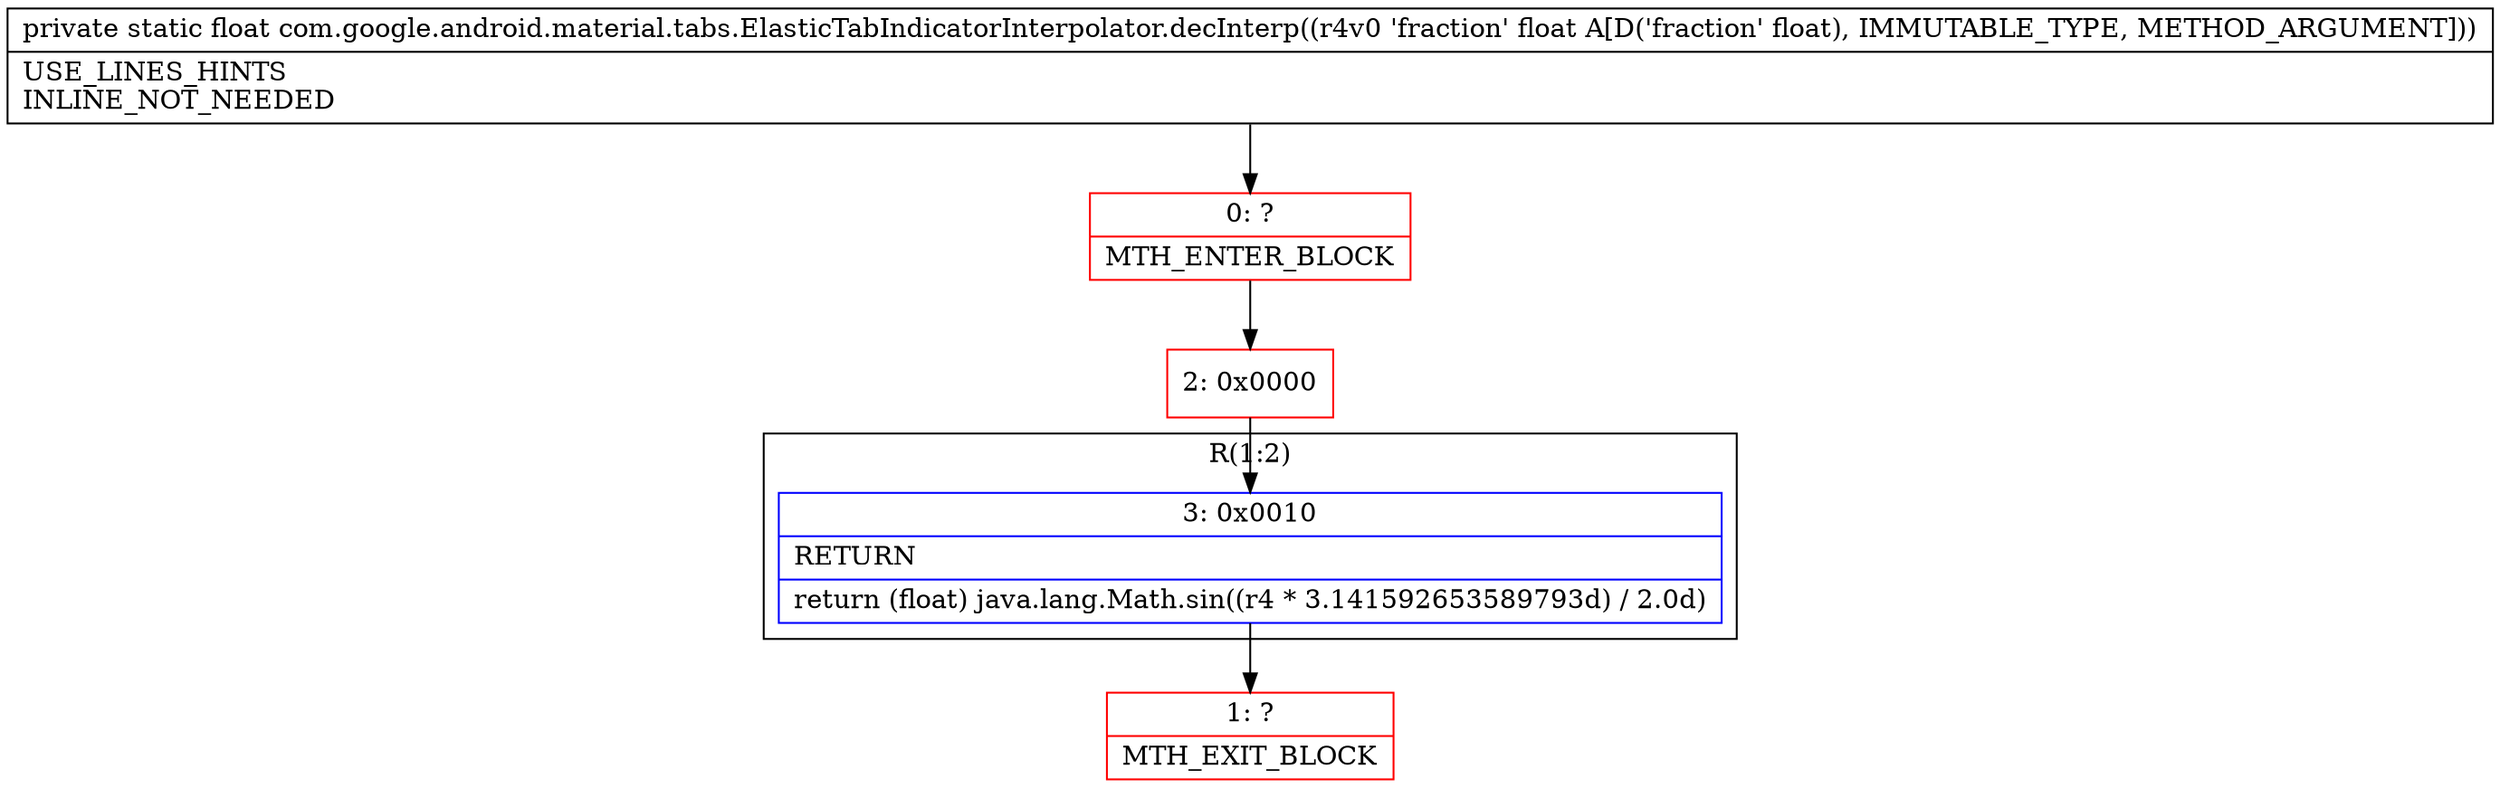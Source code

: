 digraph "CFG forcom.google.android.material.tabs.ElasticTabIndicatorInterpolator.decInterp(F)F" {
subgraph cluster_Region_665519500 {
label = "R(1:2)";
node [shape=record,color=blue];
Node_3 [shape=record,label="{3\:\ 0x0010|RETURN\l|return (float) java.lang.Math.sin((r4 * 3.141592653589793d) \/ 2.0d)\l}"];
}
Node_0 [shape=record,color=red,label="{0\:\ ?|MTH_ENTER_BLOCK\l}"];
Node_2 [shape=record,color=red,label="{2\:\ 0x0000}"];
Node_1 [shape=record,color=red,label="{1\:\ ?|MTH_EXIT_BLOCK\l}"];
MethodNode[shape=record,label="{private static float com.google.android.material.tabs.ElasticTabIndicatorInterpolator.decInterp((r4v0 'fraction' float A[D('fraction' float), IMMUTABLE_TYPE, METHOD_ARGUMENT]))  | USE_LINES_HINTS\lINLINE_NOT_NEEDED\l}"];
MethodNode -> Node_0;Node_3 -> Node_1;
Node_0 -> Node_2;
Node_2 -> Node_3;
}

